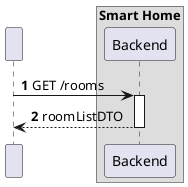 @startuml
'https://plantuml.com/sequence-diagram
!pragma layout smetana

autonumber

participant " " as HTTP

box "Smart Home"
    participant "Backend" as BE
end box


HTTP -> BE: GET /rooms
activate BE

BE --> HTTP: roomListDTO
deactivate BE



@enduml